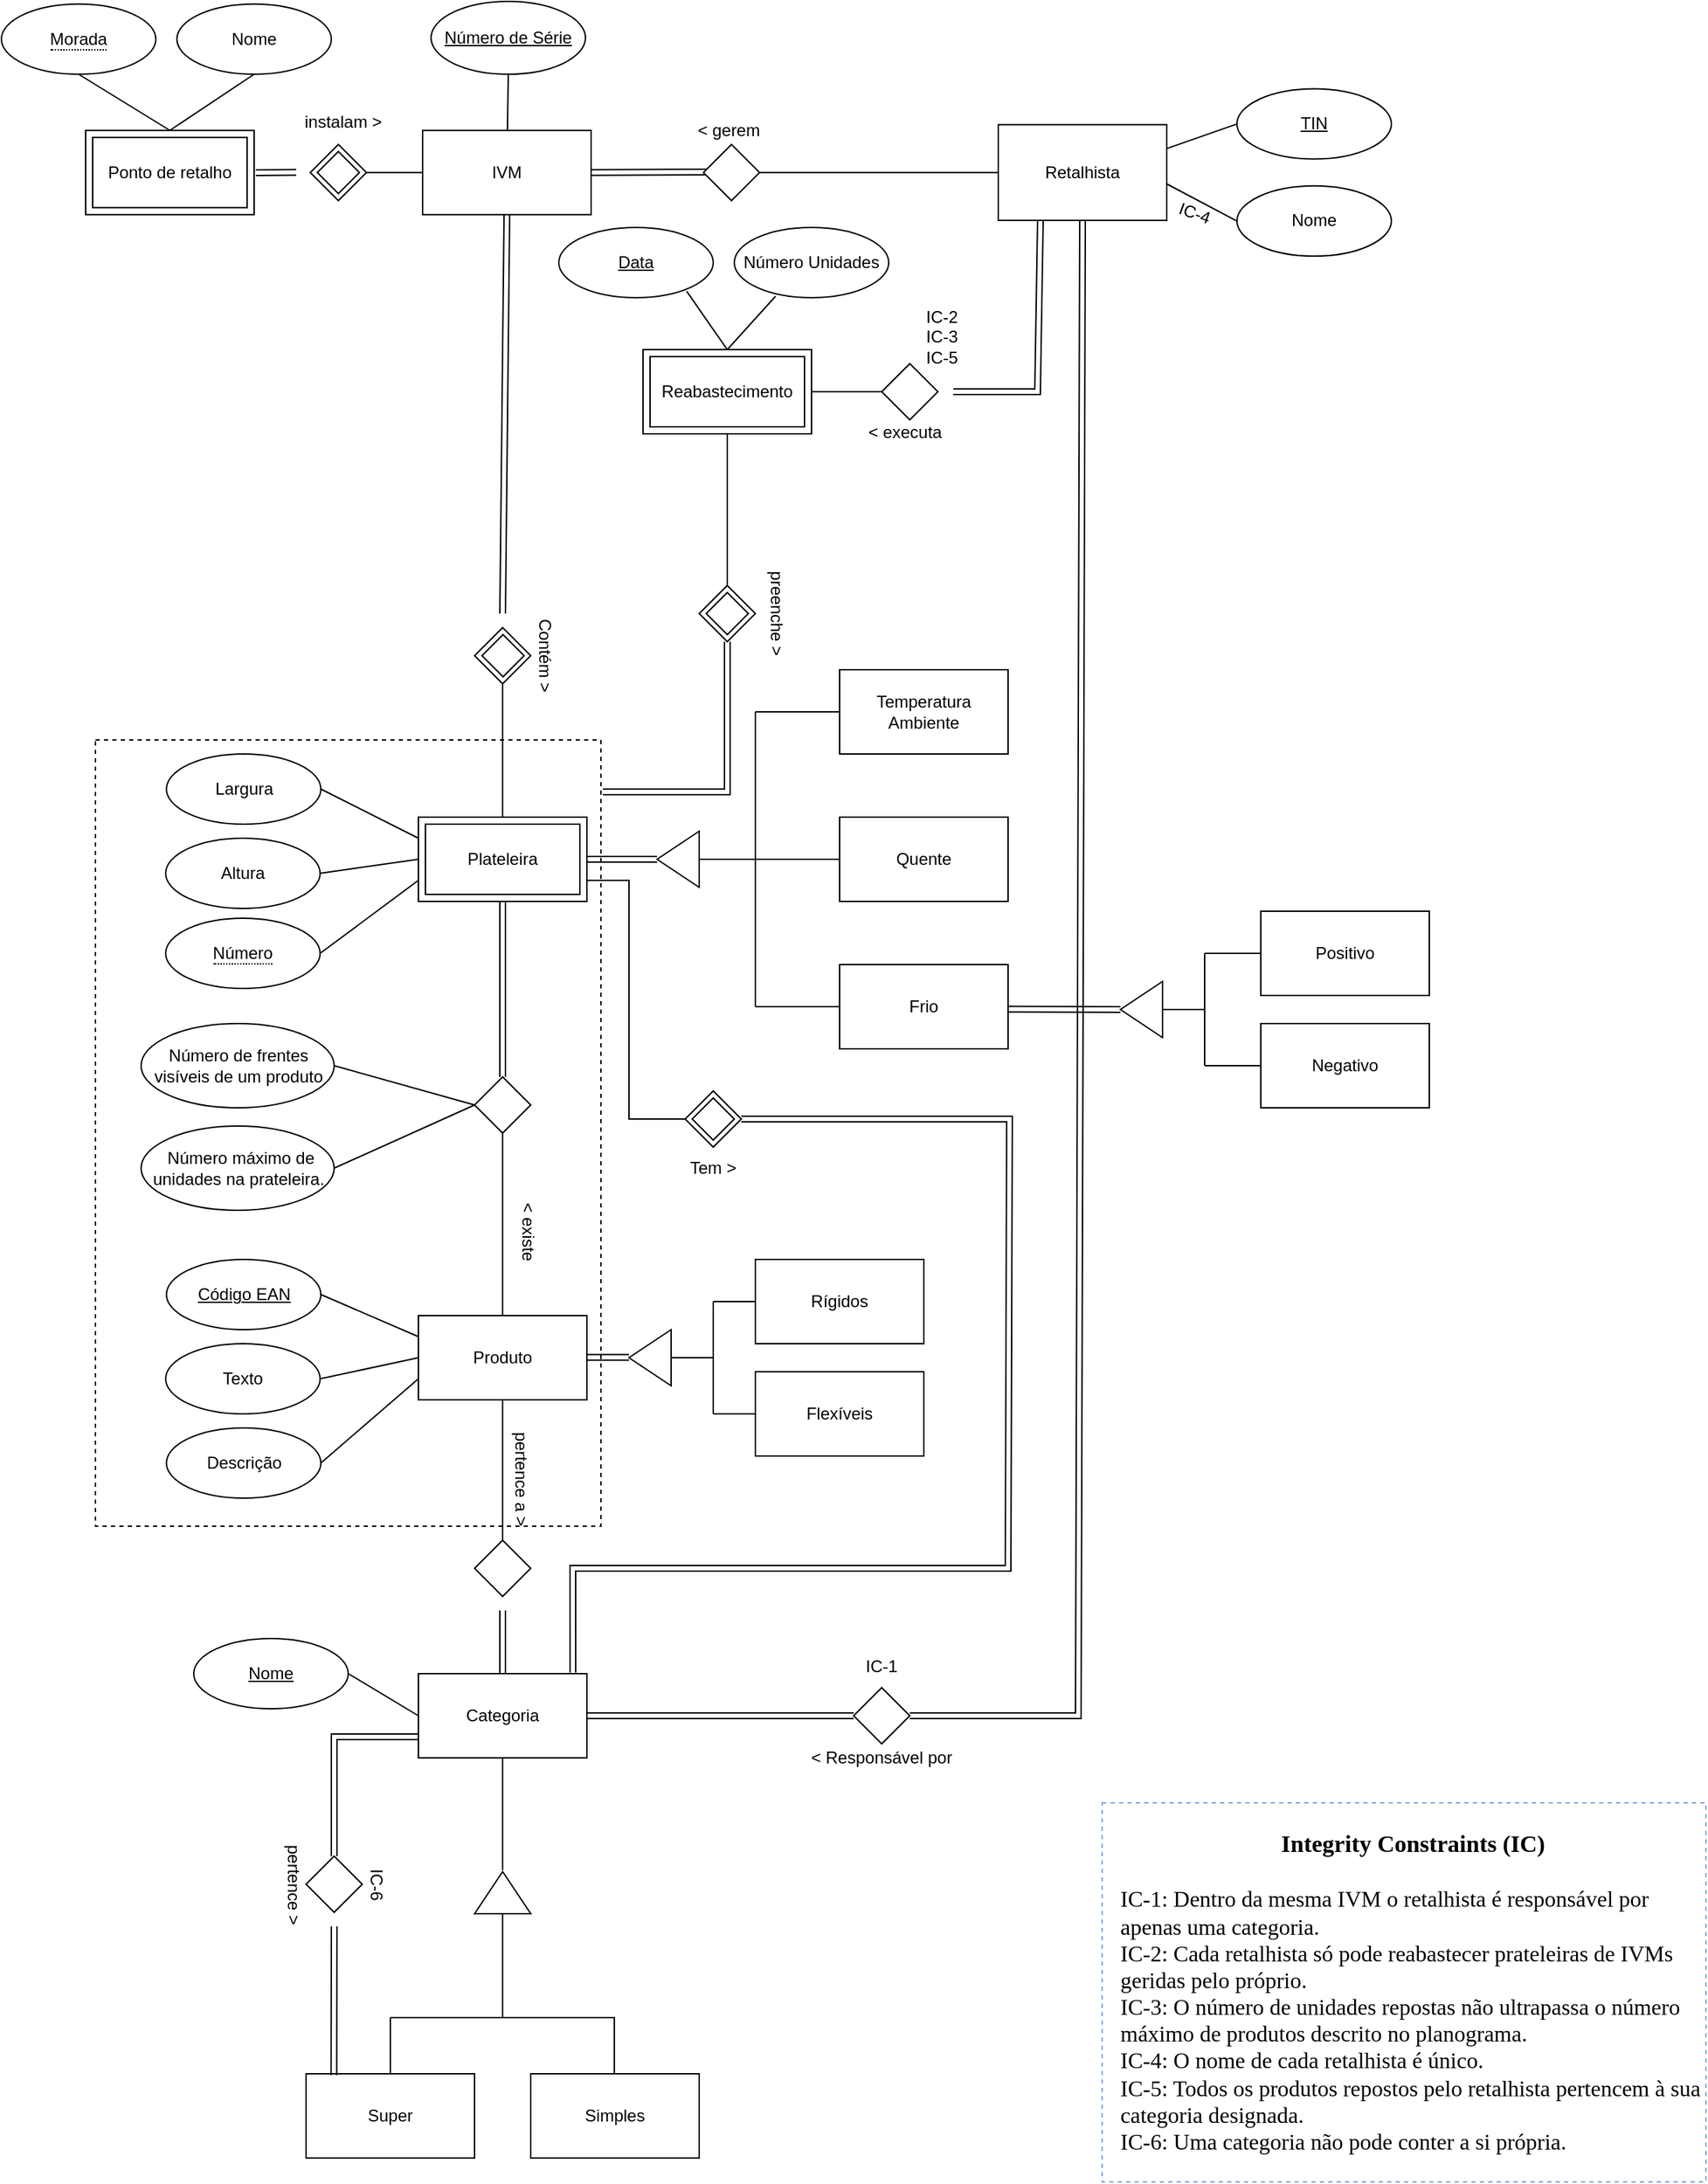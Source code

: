 <mxfile version="18.1.3" type="github">
  <diagram id="fZx0LZgwC3nTlSYl1mW-" name="Page-1">
    <mxGraphModel dx="2520" dy="2116" grid="0" gridSize="10" guides="1" tooltips="1" connect="1" arrows="1" fold="1" page="1" pageScale="1" pageWidth="827" pageHeight="1169" math="0" shadow="0">
      <root>
        <mxCell id="0" />
        <mxCell id="1" parent="0" />
        <mxCell id="965ezOmiRfgiOUJlIT1A-125" value="" style="rounded=0;whiteSpace=wrap;html=1;fillColor=none;border-style: dotted;dashed=1;" parent="1" vertex="1">
          <mxGeometry x="110" y="1530" width="360" height="560" as="geometry" />
        </mxCell>
        <mxCell id="965ezOmiRfgiOUJlIT1A-2" value="IVM" style="rounded=0;whiteSpace=wrap;html=1;" parent="1" vertex="1">
          <mxGeometry x="343" y="1095.87" width="120" height="60" as="geometry" />
        </mxCell>
        <mxCell id="965ezOmiRfgiOUJlIT1A-3" value="Nome" style="ellipse;whiteSpace=wrap;html=1;" parent="1" vertex="1">
          <mxGeometry x="168" y="1005.87" width="110" height="50" as="geometry" />
        </mxCell>
        <mxCell id="965ezOmiRfgiOUJlIT1A-4" value="&lt;div style=&quot;border-bottom: 1px dotted black&quot;&gt;Morada&lt;/div&gt;" style="ellipse;whiteSpace=wrap;html=1;" parent="1" vertex="1">
          <mxGeometry x="43" y="1005.87" width="110" height="50" as="geometry" />
        </mxCell>
        <mxCell id="965ezOmiRfgiOUJlIT1A-5" value="&lt;u&gt;Número de Série&lt;/u&gt;" style="ellipse;whiteSpace=wrap;html=1;" parent="1" vertex="1">
          <mxGeometry x="349" y="1004" width="110" height="51.87" as="geometry" />
        </mxCell>
        <mxCell id="965ezOmiRfgiOUJlIT1A-6" value="Retalhista" style="rounded=0;whiteSpace=wrap;html=1;" parent="1" vertex="1">
          <mxGeometry x="753" y="1091.8" width="120" height="68.13" as="geometry" />
        </mxCell>
        <mxCell id="965ezOmiRfgiOUJlIT1A-7" value="&lt;u&gt;TIN&lt;/u&gt;" style="ellipse;whiteSpace=wrap;html=1;" parent="1" vertex="1">
          <mxGeometry x="923" y="1066.3" width="110" height="50" as="geometry" />
        </mxCell>
        <mxCell id="965ezOmiRfgiOUJlIT1A-8" value="Nome" style="ellipse;whiteSpace=wrap;html=1;" parent="1" vertex="1">
          <mxGeometry x="923" y="1135.43" width="110" height="50" as="geometry" />
        </mxCell>
        <mxCell id="965ezOmiRfgiOUJlIT1A-9" value="Largura" style="ellipse;whiteSpace=wrap;html=1;" parent="1" vertex="1">
          <mxGeometry x="160.55" y="1540" width="110" height="50" as="geometry" />
        </mxCell>
        <mxCell id="965ezOmiRfgiOUJlIT1A-10" value="Altura" style="ellipse;whiteSpace=wrap;html=1;" parent="1" vertex="1">
          <mxGeometry x="160" y="1600" width="110" height="50" as="geometry" />
        </mxCell>
        <mxCell id="965ezOmiRfgiOUJlIT1A-11" value="&lt;div style=&quot;border-bottom: 1px dotted black&quot;&gt;Número&lt;/div&gt;" style="ellipse;whiteSpace=wrap;html=1;" parent="1" vertex="1">
          <mxGeometry x="160" y="1657" width="110" height="50" as="geometry" />
        </mxCell>
        <mxCell id="965ezOmiRfgiOUJlIT1A-12" value="Temperatura Ambiente" style="rounded=0;whiteSpace=wrap;html=1;" parent="1" vertex="1">
          <mxGeometry x="640" y="1480" width="120" height="60" as="geometry" />
        </mxCell>
        <mxCell id="965ezOmiRfgiOUJlIT1A-13" value="Frio" style="rounded=0;whiteSpace=wrap;html=1;" parent="1" vertex="1">
          <mxGeometry x="640" y="1690" width="120" height="60" as="geometry" />
        </mxCell>
        <mxCell id="965ezOmiRfgiOUJlIT1A-14" value="Quente" style="rounded=0;whiteSpace=wrap;html=1;" parent="1" vertex="1">
          <mxGeometry x="640" y="1585" width="120" height="60" as="geometry" />
        </mxCell>
        <mxCell id="965ezOmiRfgiOUJlIT1A-15" value="Positivo" style="rounded=0;whiteSpace=wrap;html=1;" parent="1" vertex="1">
          <mxGeometry x="940" y="1652" width="120" height="60" as="geometry" />
        </mxCell>
        <mxCell id="965ezOmiRfgiOUJlIT1A-16" value="Negativo" style="rounded=0;whiteSpace=wrap;html=1;" parent="1" vertex="1">
          <mxGeometry x="940" y="1732" width="120" height="60" as="geometry" />
        </mxCell>
        <mxCell id="965ezOmiRfgiOUJlIT1A-17" value="Produto" style="rounded=0;whiteSpace=wrap;html=1;" parent="1" vertex="1">
          <mxGeometry x="340" y="1940" width="120" height="60" as="geometry" />
        </mxCell>
        <mxCell id="965ezOmiRfgiOUJlIT1A-18" value="&lt;u&gt;Código EAN&lt;/u&gt;" style="ellipse;whiteSpace=wrap;html=1;" parent="1" vertex="1">
          <mxGeometry x="160.55" y="1900" width="110" height="50" as="geometry" />
        </mxCell>
        <mxCell id="965ezOmiRfgiOUJlIT1A-19" value="Texto" style="ellipse;whiteSpace=wrap;html=1;" parent="1" vertex="1">
          <mxGeometry x="160" y="1960" width="110" height="50" as="geometry" />
        </mxCell>
        <mxCell id="965ezOmiRfgiOUJlIT1A-20" value="Descrição" style="ellipse;whiteSpace=wrap;html=1;" parent="1" vertex="1">
          <mxGeometry x="160.55" y="2020" width="110" height="50" as="geometry" />
        </mxCell>
        <mxCell id="965ezOmiRfgiOUJlIT1A-21" value="Rígidos" style="rounded=0;whiteSpace=wrap;html=1;" parent="1" vertex="1">
          <mxGeometry x="580" y="1900" width="120" height="60" as="geometry" />
        </mxCell>
        <mxCell id="965ezOmiRfgiOUJlIT1A-22" value="Flexíveis" style="rounded=0;whiteSpace=wrap;html=1;" parent="1" vertex="1">
          <mxGeometry x="580" y="1980" width="120" height="60" as="geometry" />
        </mxCell>
        <mxCell id="965ezOmiRfgiOUJlIT1A-23" value="Categoria" style="rounded=0;whiteSpace=wrap;html=1;" parent="1" vertex="1">
          <mxGeometry x="340" y="2195" width="120" height="60" as="geometry" />
        </mxCell>
        <mxCell id="965ezOmiRfgiOUJlIT1A-24" value="&lt;u&gt;Nome&lt;/u&gt;" style="ellipse;whiteSpace=wrap;html=1;" parent="1" vertex="1">
          <mxGeometry x="180" y="2170" width="110" height="50" as="geometry" />
        </mxCell>
        <mxCell id="965ezOmiRfgiOUJlIT1A-25" value="Super" style="rounded=0;whiteSpace=wrap;html=1;" parent="1" vertex="1">
          <mxGeometry x="260" y="2480" width="120" height="60" as="geometry" />
        </mxCell>
        <mxCell id="965ezOmiRfgiOUJlIT1A-26" value="Simples" style="rounded=0;whiteSpace=wrap;html=1;" parent="1" vertex="1">
          <mxGeometry x="420" y="2480" width="120" height="60" as="geometry" />
        </mxCell>
        <mxCell id="965ezOmiRfgiOUJlIT1A-28" value="&lt;u&gt;Data&lt;/u&gt;" style="ellipse;whiteSpace=wrap;html=1;" parent="1" vertex="1">
          <mxGeometry x="440" y="1165" width="110" height="50" as="geometry" />
        </mxCell>
        <mxCell id="965ezOmiRfgiOUJlIT1A-29" value="Número Unidades" style="ellipse;whiteSpace=wrap;html=1;" parent="1" vertex="1">
          <mxGeometry x="565" y="1165" width="110" height="50" as="geometry" />
        </mxCell>
        <mxCell id="965ezOmiRfgiOUJlIT1A-30" value="" style="endArrow=none;html=1;rounded=0;entryX=0.5;entryY=1;entryDx=0;entryDy=0;" parent="1" source="965ezOmiRfgiOUJlIT1A-2" target="965ezOmiRfgiOUJlIT1A-5" edge="1">
          <mxGeometry width="50" height="50" relative="1" as="geometry">
            <mxPoint x="573" y="1185.87" as="sourcePoint" />
            <mxPoint x="623" y="1135.87" as="targetPoint" />
          </mxGeometry>
        </mxCell>
        <mxCell id="965ezOmiRfgiOUJlIT1A-31" value="" style="endArrow=none;html=1;rounded=0;entryX=0.5;entryY=1;entryDx=0;entryDy=0;exitX=0.5;exitY=0;exitDx=0;exitDy=0;" parent="1" target="965ezOmiRfgiOUJlIT1A-4" edge="1">
          <mxGeometry width="50" height="50" relative="1" as="geometry">
            <mxPoint x="163" y="1095.87" as="sourcePoint" />
            <mxPoint x="583" y="1145.87" as="targetPoint" />
          </mxGeometry>
        </mxCell>
        <mxCell id="965ezOmiRfgiOUJlIT1A-32" value="" style="endArrow=none;html=1;rounded=0;entryX=0.5;entryY=1;entryDx=0;entryDy=0;exitX=0.5;exitY=0;exitDx=0;exitDy=0;" parent="1" target="965ezOmiRfgiOUJlIT1A-3" edge="1">
          <mxGeometry width="50" height="50" relative="1" as="geometry">
            <mxPoint x="163" y="1095.87" as="sourcePoint" />
            <mxPoint x="313" y="1065.87" as="targetPoint" />
          </mxGeometry>
        </mxCell>
        <mxCell id="965ezOmiRfgiOUJlIT1A-33" value="" style="endArrow=none;html=1;rounded=0;entryX=0;entryY=0.5;entryDx=0;entryDy=0;exitX=1;exitY=0.25;exitDx=0;exitDy=0;" parent="1" source="965ezOmiRfgiOUJlIT1A-6" target="965ezOmiRfgiOUJlIT1A-7" edge="1">
          <mxGeometry width="50" height="50" relative="1" as="geometry">
            <mxPoint x="873" y="1104" as="sourcePoint" />
            <mxPoint x="593" y="1145.87" as="targetPoint" />
          </mxGeometry>
        </mxCell>
        <mxCell id="965ezOmiRfgiOUJlIT1A-34" value="" style="endArrow=none;html=1;rounded=0;exitX=0;exitY=0.5;exitDx=0;exitDy=0;" parent="1" source="965ezOmiRfgiOUJlIT1A-8" edge="1">
          <mxGeometry width="50" height="50" relative="1" as="geometry">
            <mxPoint x="543" y="1195.87" as="sourcePoint" />
            <mxPoint x="873" y="1134" as="targetPoint" />
          </mxGeometry>
        </mxCell>
        <mxCell id="965ezOmiRfgiOUJlIT1A-35" value="" style="endArrow=none;html=1;rounded=0;entryX=1;entryY=0.5;entryDx=0;entryDy=0;exitX=0;exitY=0.25;exitDx=0;exitDy=0;" parent="1" target="965ezOmiRfgiOUJlIT1A-9" edge="1">
          <mxGeometry width="50" height="50" relative="1" as="geometry">
            <mxPoint x="340.0" y="1600" as="sourcePoint" />
            <mxPoint x="390" y="1550" as="targetPoint" />
          </mxGeometry>
        </mxCell>
        <mxCell id="965ezOmiRfgiOUJlIT1A-36" value="" style="endArrow=none;html=1;rounded=0;entryX=1;entryY=0.5;entryDx=0;entryDy=0;exitX=0;exitY=0.5;exitDx=0;exitDy=0;" parent="1" target="965ezOmiRfgiOUJlIT1A-10" edge="1">
          <mxGeometry width="50" height="50" relative="1" as="geometry">
            <mxPoint x="340.0" y="1615" as="sourcePoint" />
            <mxPoint x="400" y="1650" as="targetPoint" />
          </mxGeometry>
        </mxCell>
        <mxCell id="965ezOmiRfgiOUJlIT1A-37" value="" style="endArrow=none;html=1;rounded=0;entryX=0;entryY=0.75;entryDx=0;entryDy=0;exitX=1;exitY=0.5;exitDx=0;exitDy=0;" parent="1" source="965ezOmiRfgiOUJlIT1A-11" edge="1">
          <mxGeometry width="50" height="50" relative="1" as="geometry">
            <mxPoint x="380" y="1760" as="sourcePoint" />
            <mxPoint x="340.0" y="1630" as="targetPoint" />
          </mxGeometry>
        </mxCell>
        <mxCell id="965ezOmiRfgiOUJlIT1A-38" value="" style="endArrow=none;html=1;rounded=0;entryX=1;entryY=0.5;entryDx=0;entryDy=0;exitX=0;exitY=0.25;exitDx=0;exitDy=0;" parent="1" source="965ezOmiRfgiOUJlIT1A-17" target="965ezOmiRfgiOUJlIT1A-18" edge="1">
          <mxGeometry width="50" height="50" relative="1" as="geometry">
            <mxPoint x="370" y="2110" as="sourcePoint" />
            <mxPoint x="420" y="2060" as="targetPoint" />
          </mxGeometry>
        </mxCell>
        <mxCell id="965ezOmiRfgiOUJlIT1A-39" value="" style="endArrow=none;html=1;rounded=0;entryX=1;entryY=0.5;entryDx=0;entryDy=0;exitX=0;exitY=0.5;exitDx=0;exitDy=0;" parent="1" source="965ezOmiRfgiOUJlIT1A-17" target="965ezOmiRfgiOUJlIT1A-19" edge="1">
          <mxGeometry width="50" height="50" relative="1" as="geometry">
            <mxPoint x="380" y="2130" as="sourcePoint" />
            <mxPoint x="430" y="2080" as="targetPoint" />
            <Array as="points" />
          </mxGeometry>
        </mxCell>
        <mxCell id="965ezOmiRfgiOUJlIT1A-40" value="" style="endArrow=none;html=1;rounded=0;entryX=1;entryY=0.5;entryDx=0;entryDy=0;exitX=0;exitY=0.75;exitDx=0;exitDy=0;" parent="1" source="965ezOmiRfgiOUJlIT1A-17" target="965ezOmiRfgiOUJlIT1A-20" edge="1">
          <mxGeometry width="50" height="50" relative="1" as="geometry">
            <mxPoint x="380" y="2100" as="sourcePoint" />
            <mxPoint x="430" y="2050" as="targetPoint" />
          </mxGeometry>
        </mxCell>
        <mxCell id="965ezOmiRfgiOUJlIT1A-42" value="" style="endArrow=none;html=1;rounded=0;entryX=0.267;entryY=0.98;entryDx=0;entryDy=0;exitX=0.5;exitY=0;exitDx=0;exitDy=0;entryPerimeter=0;" parent="1" source="h8tTKPxDAGTusPctmPEn-5" target="965ezOmiRfgiOUJlIT1A-29" edge="1">
          <mxGeometry width="50" height="50" relative="1" as="geometry">
            <mxPoint x="470.01" y="1404.13" as="sourcePoint" />
            <mxPoint x="590.01" y="1284.13" as="targetPoint" />
          </mxGeometry>
        </mxCell>
        <mxCell id="965ezOmiRfgiOUJlIT1A-43" value="" style="endArrow=none;html=1;rounded=0;exitX=1;exitY=0.5;exitDx=0;exitDy=0;entryX=0;entryY=0.5;entryDx=0;entryDy=0;" parent="1" source="965ezOmiRfgiOUJlIT1A-24" target="965ezOmiRfgiOUJlIT1A-23" edge="1">
          <mxGeometry width="50" height="50" relative="1" as="geometry">
            <mxPoint x="270" y="2330" as="sourcePoint" />
            <mxPoint x="320" y="2280" as="targetPoint" />
          </mxGeometry>
        </mxCell>
        <mxCell id="965ezOmiRfgiOUJlIT1A-44" value="" style="triangle;whiteSpace=wrap;html=1;rotation=-180;" parent="1" vertex="1">
          <mxGeometry x="510" y="1595" width="30" height="40" as="geometry" />
        </mxCell>
        <mxCell id="965ezOmiRfgiOUJlIT1A-45" value="" style="endArrow=none;html=1;rounded=0;exitX=0;exitY=0.5;exitDx=0;exitDy=0;" parent="1" source="965ezOmiRfgiOUJlIT1A-44" edge="1">
          <mxGeometry width="50" height="50" relative="1" as="geometry">
            <mxPoint x="570" y="1560" as="sourcePoint" />
            <mxPoint x="580" y="1615" as="targetPoint" />
          </mxGeometry>
        </mxCell>
        <mxCell id="965ezOmiRfgiOUJlIT1A-46" value="" style="endArrow=none;html=1;rounded=0;" parent="1" edge="1">
          <mxGeometry width="50" height="50" relative="1" as="geometry">
            <mxPoint x="580" y="1720" as="sourcePoint" />
            <mxPoint x="580" y="1510" as="targetPoint" />
          </mxGeometry>
        </mxCell>
        <mxCell id="965ezOmiRfgiOUJlIT1A-47" value="" style="endArrow=none;html=1;rounded=0;entryX=0;entryY=0.5;entryDx=0;entryDy=0;" parent="1" target="965ezOmiRfgiOUJlIT1A-13" edge="1">
          <mxGeometry width="50" height="50" relative="1" as="geometry">
            <mxPoint x="580" y="1720" as="sourcePoint" />
            <mxPoint x="620" y="1710" as="targetPoint" />
          </mxGeometry>
        </mxCell>
        <mxCell id="965ezOmiRfgiOUJlIT1A-48" value="" style="endArrow=none;html=1;rounded=0;entryX=0;entryY=0.5;entryDx=0;entryDy=0;" parent="1" target="965ezOmiRfgiOUJlIT1A-14" edge="1">
          <mxGeometry width="50" height="50" relative="1" as="geometry">
            <mxPoint x="580" y="1615" as="sourcePoint" />
            <mxPoint x="620" y="1710" as="targetPoint" />
          </mxGeometry>
        </mxCell>
        <mxCell id="965ezOmiRfgiOUJlIT1A-49" value="" style="endArrow=none;html=1;rounded=0;entryX=0;entryY=0.5;entryDx=0;entryDy=0;" parent="1" target="965ezOmiRfgiOUJlIT1A-12" edge="1">
          <mxGeometry width="50" height="50" relative="1" as="geometry">
            <mxPoint x="580" y="1510" as="sourcePoint" />
            <mxPoint x="620" y="1610" as="targetPoint" />
          </mxGeometry>
        </mxCell>
        <mxCell id="965ezOmiRfgiOUJlIT1A-50" value="" style="triangle;whiteSpace=wrap;html=1;rotation=-180;" parent="1" vertex="1">
          <mxGeometry x="840" y="1702" width="30" height="40" as="geometry" />
        </mxCell>
        <mxCell id="965ezOmiRfgiOUJlIT1A-51" value="" style="endArrow=none;html=1;rounded=0;exitX=0;exitY=0.5;exitDx=0;exitDy=0;" parent="1" source="965ezOmiRfgiOUJlIT1A-15" edge="1">
          <mxGeometry width="50" height="50" relative="1" as="geometry">
            <mxPoint x="570" y="1652" as="sourcePoint" />
            <mxPoint x="900" y="1682" as="targetPoint" />
          </mxGeometry>
        </mxCell>
        <mxCell id="965ezOmiRfgiOUJlIT1A-52" value="" style="endArrow=none;html=1;rounded=0;entryX=0;entryY=0.5;entryDx=0;entryDy=0;" parent="1" target="965ezOmiRfgiOUJlIT1A-50" edge="1">
          <mxGeometry width="50" height="50" relative="1" as="geometry">
            <mxPoint x="900" y="1722" as="sourcePoint" />
            <mxPoint x="840" y="1602" as="targetPoint" />
          </mxGeometry>
        </mxCell>
        <mxCell id="965ezOmiRfgiOUJlIT1A-53" value="" style="endArrow=none;html=1;rounded=0;" parent="1" edge="1">
          <mxGeometry width="50" height="50" relative="1" as="geometry">
            <mxPoint x="900" y="1762" as="sourcePoint" />
            <mxPoint x="900" y="1682" as="targetPoint" />
          </mxGeometry>
        </mxCell>
        <mxCell id="965ezOmiRfgiOUJlIT1A-54" value="" style="endArrow=none;html=1;rounded=0;entryX=0;entryY=0.5;entryDx=0;entryDy=0;" parent="1" target="965ezOmiRfgiOUJlIT1A-16" edge="1">
          <mxGeometry width="50" height="50" relative="1" as="geometry">
            <mxPoint x="900" y="1762" as="sourcePoint" />
            <mxPoint x="840" y="1602" as="targetPoint" />
          </mxGeometry>
        </mxCell>
        <mxCell id="965ezOmiRfgiOUJlIT1A-55" value="" style="triangle;whiteSpace=wrap;html=1;rotation=-180;" parent="1" vertex="1">
          <mxGeometry x="490" y="1950" width="30" height="40" as="geometry" />
        </mxCell>
        <mxCell id="965ezOmiRfgiOUJlIT1A-56" value="" style="endArrow=none;html=1;rounded=0;exitX=0;exitY=0.5;exitDx=0;exitDy=0;" parent="1" source="965ezOmiRfgiOUJlIT1A-55" edge="1">
          <mxGeometry width="50" height="50" relative="1" as="geometry">
            <mxPoint x="580" y="1960" as="sourcePoint" />
            <mxPoint x="550" y="1970" as="targetPoint" />
          </mxGeometry>
        </mxCell>
        <mxCell id="965ezOmiRfgiOUJlIT1A-57" value="" style="endArrow=none;html=1;rounded=0;" parent="1" edge="1">
          <mxGeometry width="50" height="50" relative="1" as="geometry">
            <mxPoint x="550" y="2010" as="sourcePoint" />
            <mxPoint x="550" y="1930" as="targetPoint" />
          </mxGeometry>
        </mxCell>
        <mxCell id="965ezOmiRfgiOUJlIT1A-58" value="" style="endArrow=none;html=1;rounded=0;entryX=0;entryY=0.5;entryDx=0;entryDy=0;" parent="1" target="965ezOmiRfgiOUJlIT1A-21" edge="1">
          <mxGeometry width="50" height="50" relative="1" as="geometry">
            <mxPoint x="550" y="1930" as="sourcePoint" />
            <mxPoint x="630" y="1910" as="targetPoint" />
          </mxGeometry>
        </mxCell>
        <mxCell id="965ezOmiRfgiOUJlIT1A-59" value="" style="endArrow=none;html=1;rounded=0;entryX=0;entryY=0.5;entryDx=0;entryDy=0;" parent="1" target="965ezOmiRfgiOUJlIT1A-22" edge="1">
          <mxGeometry width="50" height="50" relative="1" as="geometry">
            <mxPoint x="550" y="2010" as="sourcePoint" />
            <mxPoint x="630" y="1910" as="targetPoint" />
          </mxGeometry>
        </mxCell>
        <mxCell id="965ezOmiRfgiOUJlIT1A-60" value="" style="triangle;whiteSpace=wrap;html=1;rotation=-90;" parent="1" vertex="1">
          <mxGeometry x="385.01" y="2331" width="30" height="40" as="geometry" />
        </mxCell>
        <mxCell id="965ezOmiRfgiOUJlIT1A-61" value="" style="endArrow=none;html=1;rounded=0;exitX=0.5;exitY=1;exitDx=0;exitDy=0;" parent="1" source="965ezOmiRfgiOUJlIT1A-23" edge="1">
          <mxGeometry width="50" height="50" relative="1" as="geometry">
            <mxPoint x="400" y="2259" as="sourcePoint" />
            <mxPoint x="400" y="2335" as="targetPoint" />
          </mxGeometry>
        </mxCell>
        <mxCell id="965ezOmiRfgiOUJlIT1A-62" value="" style="endArrow=none;html=1;rounded=0;exitX=0;exitY=0.5;exitDx=0;exitDy=0;startArrow=none;" parent="1" source="965ezOmiRfgiOUJlIT1A-60" edge="1">
          <mxGeometry width="50" height="50" relative="1" as="geometry">
            <mxPoint x="580" y="2214.5" as="sourcePoint" />
            <mxPoint x="400" y="2440" as="targetPoint" />
          </mxGeometry>
        </mxCell>
        <mxCell id="965ezOmiRfgiOUJlIT1A-63" value="" style="endArrow=none;html=1;rounded=0;" parent="1" edge="1">
          <mxGeometry width="50" height="50" relative="1" as="geometry">
            <mxPoint x="320" y="2440" as="sourcePoint" />
            <mxPoint x="480" y="2440" as="targetPoint" />
          </mxGeometry>
        </mxCell>
        <mxCell id="965ezOmiRfgiOUJlIT1A-66" value="" style="endArrow=none;html=1;rounded=0;entryX=1;entryY=0.5;entryDx=0;entryDy=0;exitX=0;exitY=0.5;exitDx=0;exitDy=0;" parent="1" source="965ezOmiRfgiOUJlIT1A-6" target="965ezOmiRfgiOUJlIT1A-68" edge="1">
          <mxGeometry width="50" height="50" relative="1" as="geometry">
            <mxPoint x="633" y="1125.87" as="sourcePoint" />
            <mxPoint x="773" y="1085.87" as="targetPoint" />
          </mxGeometry>
        </mxCell>
        <mxCell id="965ezOmiRfgiOUJlIT1A-67" value="" style="shape=link;html=1;rounded=0;exitX=1;exitY=0.5;exitDx=0;exitDy=0;entryX=0.067;entryY=0.491;entryDx=0;entryDy=0;entryPerimeter=0;" parent="1" source="965ezOmiRfgiOUJlIT1A-2" target="965ezOmiRfgiOUJlIT1A-68" edge="1">
          <mxGeometry relative="1" as="geometry">
            <mxPoint x="473" y="1125.87" as="sourcePoint" />
            <mxPoint x="543" y="1125.87" as="targetPoint" />
          </mxGeometry>
        </mxCell>
        <mxCell id="965ezOmiRfgiOUJlIT1A-68" value="" style="rhombus;whiteSpace=wrap;html=1;" parent="1" vertex="1">
          <mxGeometry x="543" y="1105.87" width="40" height="40" as="geometry" />
        </mxCell>
        <mxCell id="965ezOmiRfgiOUJlIT1A-69" value="" style="rhombus;whiteSpace=wrap;html=1;" parent="1" vertex="1">
          <mxGeometry x="380" y="1450" width="40" height="40" as="geometry" />
        </mxCell>
        <mxCell id="965ezOmiRfgiOUJlIT1A-71" value="" style="shape=link;html=1;rounded=0;exitX=0.5;exitY=1;exitDx=0;exitDy=0;" parent="1" source="965ezOmiRfgiOUJlIT1A-2" edge="1">
          <mxGeometry relative="1" as="geometry">
            <mxPoint x="400" y="1390.87" as="sourcePoint" />
            <mxPoint x="400.004" y="1440" as="targetPoint" />
          </mxGeometry>
        </mxCell>
        <mxCell id="965ezOmiRfgiOUJlIT1A-72" value="" style="shape=image;html=1;verticalAlign=top;verticalLabelPosition=bottom;labelBackgroundColor=#ffffff;imageAspect=0;aspect=fixed;image=https://cdn4.iconfinder.com/data/icons/ionicons/512/icon-arrow-down-b-128.png;rotation=0;" parent="1" vertex="1">
          <mxGeometry x="384.23" y="1431" width="31.55" height="28" as="geometry" />
        </mxCell>
        <mxCell id="965ezOmiRfgiOUJlIT1A-73" value="" style="shape=image;html=1;verticalAlign=top;verticalLabelPosition=bottom;labelBackgroundColor=#ffffff;imageAspect=0;aspect=fixed;image=https://cdn4.iconfinder.com/data/icons/basic-user-interface-2/512/User_Interface-02-128.png" parent="1" vertex="1">
          <mxGeometry x="510" y="1595" width="40" height="40" as="geometry" />
        </mxCell>
        <mxCell id="965ezOmiRfgiOUJlIT1A-74" value="" style="shape=image;html=1;verticalAlign=top;verticalLabelPosition=bottom;labelBackgroundColor=#ffffff;imageAspect=0;aspect=fixed;image=https://cdn4.iconfinder.com/data/icons/basic-user-interface-2/512/User_Interface-02-128.png" parent="1" vertex="1">
          <mxGeometry x="840" y="1702" width="40" height="40" as="geometry" />
        </mxCell>
        <mxCell id="965ezOmiRfgiOUJlIT1A-75" value="" style="shape=link;html=1;rounded=0;entryX=0;entryY=0.5;entryDx=0;entryDy=0;exitX=1;exitY=0.5;exitDx=0;exitDy=0;" parent="1" target="965ezOmiRfgiOUJlIT1A-73" edge="1">
          <mxGeometry relative="1" as="geometry">
            <mxPoint x="460" y="1615" as="sourcePoint" />
            <mxPoint x="490" y="1650" as="targetPoint" />
          </mxGeometry>
        </mxCell>
        <mxCell id="965ezOmiRfgiOUJlIT1A-76" value="" style="shape=image;html=1;verticalAlign=top;verticalLabelPosition=bottom;labelBackgroundColor=#ffffff;imageAspect=0;aspect=fixed;image=https://cdn4.iconfinder.com/data/icons/basic-user-interface-2/512/User_Interface-02-128.png" parent="1" vertex="1">
          <mxGeometry x="490" y="1950" width="40" height="40" as="geometry" />
        </mxCell>
        <mxCell id="965ezOmiRfgiOUJlIT1A-77" value="" style="shape=link;html=1;rounded=0;exitX=1;exitY=0.5;exitDx=0;exitDy=0;" parent="1" edge="1">
          <mxGeometry relative="1" as="geometry">
            <mxPoint x="460" y="1969.7" as="sourcePoint" />
            <mxPoint x="490" y="1969.7" as="targetPoint" />
            <Array as="points">
              <mxPoint x="480" y="1969.7" />
            </Array>
          </mxGeometry>
        </mxCell>
        <mxCell id="965ezOmiRfgiOUJlIT1A-78" value="" style="rhombus;whiteSpace=wrap;html=1;" parent="1" vertex="1">
          <mxGeometry x="263" y="1105.87" width="40" height="40" as="geometry" />
        </mxCell>
        <mxCell id="965ezOmiRfgiOUJlIT1A-79" value="Ponto de retalho" style="shape=ext;margin=3;double=1;whiteSpace=wrap;html=1;align=center;" parent="1" vertex="1">
          <mxGeometry x="103" y="1095.87" width="120" height="60" as="geometry" />
        </mxCell>
        <mxCell id="965ezOmiRfgiOUJlIT1A-80" value="" style="rhombus;whiteSpace=wrap;html=1;" parent="1" vertex="1">
          <mxGeometry x="268" y="1110.87" width="30" height="30" as="geometry" />
        </mxCell>
        <mxCell id="965ezOmiRfgiOUJlIT1A-81" value="" style="shape=link;html=1;rounded=0;entryX=1.01;entryY=0.603;entryDx=0;entryDy=0;entryPerimeter=0;" parent="1" edge="1">
          <mxGeometry relative="1" as="geometry">
            <mxPoint x="253" y="1125.78" as="sourcePoint" />
            <mxPoint x="224.2" y="1125.96" as="targetPoint" />
          </mxGeometry>
        </mxCell>
        <mxCell id="965ezOmiRfgiOUJlIT1A-82" value="" style="shape=image;html=1;verticalAlign=top;verticalLabelPosition=bottom;labelBackgroundColor=#ffffff;imageAspect=0;aspect=fixed;image=https://cdn4.iconfinder.com/data/icons/ionicons/512/icon-arrow-down-b-128.png;rotation=-90;" parent="1" vertex="1">
          <mxGeometry x="243" y="1111.87" width="30.55" height="28" as="geometry" />
        </mxCell>
        <mxCell id="965ezOmiRfgiOUJlIT1A-83" value="" style="endArrow=none;html=1;rounded=0;entryX=0;entryY=0.5;entryDx=0;entryDy=0;" parent="1" target="965ezOmiRfgiOUJlIT1A-2" edge="1">
          <mxGeometry relative="1" as="geometry">
            <mxPoint x="303" y="1125.87" as="sourcePoint" />
            <mxPoint x="323" y="1115.87" as="targetPoint" />
          </mxGeometry>
        </mxCell>
        <mxCell id="965ezOmiRfgiOUJlIT1A-84" value="&lt; gerem" style="text;strokeColor=none;fillColor=none;spacingLeft=4;spacingRight=4;overflow=hidden;rotatable=0;points=[[0,0.5],[1,0.5]];portConstraint=eastwest;fontSize=12;" parent="1" vertex="1">
          <mxGeometry x="533" y="1081.87" width="60" height="30" as="geometry" />
        </mxCell>
        <mxCell id="965ezOmiRfgiOUJlIT1A-85" value="instalam &gt;" style="text;strokeColor=none;fillColor=none;spacingLeft=4;spacingRight=4;overflow=hidden;rotatable=0;points=[[0,0.5],[1,0.5]];portConstraint=eastwest;fontSize=12;" parent="1" vertex="1">
          <mxGeometry x="253" y="1075.87" width="70" height="30" as="geometry" />
        </mxCell>
        <mxCell id="965ezOmiRfgiOUJlIT1A-86" value="Contém &amp;gt;" style="text;html=1;strokeColor=none;fillColor=none;align=center;verticalAlign=middle;whiteSpace=wrap;rounded=0;rotation=90;" parent="1" vertex="1">
          <mxGeometry x="400" y="1455" width="60" height="30" as="geometry" />
        </mxCell>
        <mxCell id="965ezOmiRfgiOUJlIT1A-87" value="" style="shape=link;html=1;rounded=0;entryX=0;entryY=0.5;entryDx=0;entryDy=0;exitX=1;exitY=0.5;exitDx=0;exitDy=0;" parent="1" target="965ezOmiRfgiOUJlIT1A-74" edge="1">
          <mxGeometry relative="1" as="geometry">
            <mxPoint x="760" y="1721.77" as="sourcePoint" />
            <mxPoint x="810" y="1721.77" as="targetPoint" />
          </mxGeometry>
        </mxCell>
        <mxCell id="965ezOmiRfgiOUJlIT1A-88" value="" style="rhombus;whiteSpace=wrap;html=1;" parent="1" vertex="1">
          <mxGeometry x="260" y="2325" width="40" height="40" as="geometry" />
        </mxCell>
        <mxCell id="965ezOmiRfgiOUJlIT1A-92" value="" style="endArrow=none;html=1;rounded=0;" parent="1" edge="1">
          <mxGeometry width="50" height="50" relative="1" as="geometry">
            <mxPoint x="400" y="1810" as="sourcePoint" />
            <mxPoint x="400" y="1940" as="targetPoint" />
          </mxGeometry>
        </mxCell>
        <mxCell id="965ezOmiRfgiOUJlIT1A-93" value="" style="endArrow=none;html=1;rounded=0;entryX=0;entryY=0.5;entryDx=0;entryDy=0;exitX=1;exitY=0.5;exitDx=0;exitDy=0;" parent="1" source="965ezOmiRfgiOUJlIT1A-94" target="wEU2TF__uhwk8uHvpseI-27" edge="1">
          <mxGeometry width="50" height="50" relative="1" as="geometry">
            <mxPoint x="310" y="1790" as="sourcePoint" />
            <mxPoint x="345" y="1780" as="targetPoint" />
          </mxGeometry>
        </mxCell>
        <mxCell id="965ezOmiRfgiOUJlIT1A-94" value="Número de frentes visíveis de um produto" style="ellipse;whiteSpace=wrap;html=1;" parent="1" vertex="1">
          <mxGeometry x="142.5" y="1732" width="137.5" height="60" as="geometry" />
        </mxCell>
        <mxCell id="965ezOmiRfgiOUJlIT1A-95" value="" style="rhombus;whiteSpace=wrap;html=1;" parent="1" vertex="1">
          <mxGeometry x="385.28" y="1455" width="30" height="30" as="geometry" />
        </mxCell>
        <mxCell id="965ezOmiRfgiOUJlIT1A-96" value="Plateleira" style="shape=ext;margin=3;double=1;whiteSpace=wrap;html=1;align=center;" parent="1" vertex="1">
          <mxGeometry x="340" y="1585" width="120" height="60" as="geometry" />
        </mxCell>
        <mxCell id="965ezOmiRfgiOUJlIT1A-97" value="" style="endArrow=none;html=1;rounded=0;entryX=0;entryY=0.5;entryDx=0;entryDy=0;exitX=1;exitY=0.5;exitDx=0;exitDy=0;" parent="1" source="wEU2TF__uhwk8uHvpseI-17" target="wEU2TF__uhwk8uHvpseI-27" edge="1">
          <mxGeometry width="50" height="50" relative="1" as="geometry">
            <mxPoint x="272.595" y="1799.816" as="sourcePoint" />
            <mxPoint x="345" y="1780" as="targetPoint" />
          </mxGeometry>
        </mxCell>
        <mxCell id="965ezOmiRfgiOUJlIT1A-99" value="" style="rhombus;whiteSpace=wrap;html=1;" parent="1" vertex="1">
          <mxGeometry x="380" y="2100" width="40" height="40" as="geometry" />
        </mxCell>
        <mxCell id="965ezOmiRfgiOUJlIT1A-100" value="" style="shape=link;html=1;rounded=0;entryX=0.5;entryY=0;entryDx=0;entryDy=0;" parent="1" edge="1">
          <mxGeometry relative="1" as="geometry">
            <mxPoint x="400" y="2150" as="sourcePoint" />
            <mxPoint x="400" y="2195" as="targetPoint" />
          </mxGeometry>
        </mxCell>
        <mxCell id="965ezOmiRfgiOUJlIT1A-101" value="" style="shape=image;html=1;verticalAlign=top;verticalLabelPosition=bottom;labelBackgroundColor=#ffffff;imageAspect=0;aspect=fixed;image=https://cdn4.iconfinder.com/data/icons/ionicons/512/icon-arrow-down-b-128.png;rotation=-180;" parent="1" vertex="1">
          <mxGeometry x="384.73" y="2131" width="30.55" height="28" as="geometry" />
        </mxCell>
        <mxCell id="965ezOmiRfgiOUJlIT1A-102" value="" style="endArrow=none;html=1;rounded=0;entryX=0.5;entryY=1;entryDx=0;entryDy=0;exitX=0.5;exitY=0;exitDx=0;exitDy=0;" parent="1" source="965ezOmiRfgiOUJlIT1A-99" target="965ezOmiRfgiOUJlIT1A-17" edge="1">
          <mxGeometry relative="1" as="geometry">
            <mxPoint x="548" y="2066" as="sourcePoint" />
            <mxPoint x="593" y="2066" as="targetPoint" />
          </mxGeometry>
        </mxCell>
        <mxCell id="965ezOmiRfgiOUJlIT1A-103" value="pertence a&amp;nbsp;&amp;gt;" style="text;html=1;align=center;verticalAlign=middle;resizable=0;points=[];autosize=1;strokeColor=none;fillColor=none;rotation=90;" parent="1" vertex="1">
          <mxGeometry x="373" y="2046" width="80" height="20" as="geometry" />
        </mxCell>
        <mxCell id="965ezOmiRfgiOUJlIT1A-104" value="&amp;lt; existe" style="text;html=1;align=center;verticalAlign=middle;resizable=0;points=[];autosize=1;strokeColor=none;fillColor=none;rotation=90;" parent="1" vertex="1">
          <mxGeometry x="388" y="1870" width="60" height="20" as="geometry" />
        </mxCell>
        <mxCell id="965ezOmiRfgiOUJlIT1A-106" value="pertence &amp;gt;" style="text;html=1;align=center;verticalAlign=middle;resizable=0;points=[];autosize=1;strokeColor=none;fillColor=none;rotation=90;" parent="1" vertex="1">
          <mxGeometry x="216" y="2335" width="70" height="20" as="geometry" />
        </mxCell>
        <mxCell id="965ezOmiRfgiOUJlIT1A-107" value="" style="shape=image;html=1;verticalAlign=top;verticalLabelPosition=bottom;labelBackgroundColor=#ffffff;imageAspect=0;aspect=fixed;image=https://cdn4.iconfinder.com/data/icons/ionicons/512/icon-arrow-down-b-128.png;rotation=-180;" parent="1" vertex="1">
          <mxGeometry x="264.45" y="2356" width="30.55" height="28" as="geometry" />
        </mxCell>
        <mxCell id="965ezOmiRfgiOUJlIT1A-108" value="" style="shape=image;html=1;verticalAlign=top;verticalLabelPosition=bottom;labelBackgroundColor=#ffffff;imageAspect=0;aspect=fixed;image=https://cdn4.iconfinder.com/data/icons/basic-user-interface-2/512/User_Interface-02-128.png" parent="1" vertex="1">
          <mxGeometry x="380" y="2335" width="40" height="40" as="geometry" />
        </mxCell>
        <mxCell id="965ezOmiRfgiOUJlIT1A-110" value="" style="shape=link;html=1;rounded=0;exitX=0.917;exitY=-0.012;exitDx=0;exitDy=0;exitPerimeter=0;" parent="1" source="965ezOmiRfgiOUJlIT1A-23" edge="1">
          <mxGeometry relative="1" as="geometry">
            <mxPoint x="480" y="2140" as="sourcePoint" />
            <mxPoint x="570" y="1800" as="targetPoint" />
            <Array as="points">
              <mxPoint x="450" y="2120" />
              <mxPoint x="760" y="2120" />
              <mxPoint x="761" y="1800" />
            </Array>
          </mxGeometry>
        </mxCell>
        <mxCell id="965ezOmiRfgiOUJlIT1A-113" value="" style="rhombus;whiteSpace=wrap;html=1;" parent="1" vertex="1">
          <mxGeometry x="530" y="1780" width="40" height="40" as="geometry" />
        </mxCell>
        <mxCell id="965ezOmiRfgiOUJlIT1A-114" value="" style="rhombus;whiteSpace=wrap;html=1;" parent="1" vertex="1">
          <mxGeometry x="535" y="1785" width="30" height="30" as="geometry" />
        </mxCell>
        <mxCell id="965ezOmiRfgiOUJlIT1A-118" value="Tem &amp;gt;" style="text;html=1;strokeColor=none;fillColor=none;align=center;verticalAlign=middle;whiteSpace=wrap;rounded=0;" parent="1" vertex="1">
          <mxGeometry x="520" y="1820" width="60" height="30" as="geometry" />
        </mxCell>
        <mxCell id="965ezOmiRfgiOUJlIT1A-122" value="" style="endArrow=none;html=1;rounded=0;exitX=0;exitY=0.5;exitDx=0;exitDy=0;entryX=1;entryY=0.75;entryDx=0;entryDy=0;" parent="1" source="965ezOmiRfgiOUJlIT1A-113" target="965ezOmiRfgiOUJlIT1A-96" edge="1">
          <mxGeometry width="50" height="50" relative="1" as="geometry">
            <mxPoint x="540" y="1810" as="sourcePoint" />
            <mxPoint x="460" y="1640" as="targetPoint" />
            <Array as="points">
              <mxPoint x="490" y="1800" />
              <mxPoint x="490" y="1630" />
            </Array>
          </mxGeometry>
        </mxCell>
        <mxCell id="965ezOmiRfgiOUJlIT1A-123" value="&lt;div style=&quot;text-align: center;&quot;&gt;&lt;font size=&quot;1&quot; face=&quot;Verdana&quot;&gt;&lt;b style=&quot;font-size: 17px;&quot;&gt;Integrity Constraints (IC)&lt;/b&gt;&lt;/font&gt;&lt;/div&gt;&lt;div style=&quot;text-align: center;&quot;&gt;&lt;font face=&quot;Verdana&quot;&gt;&lt;span style=&quot;font-size: 16px;&quot;&gt;&lt;br&gt;&lt;/span&gt;&lt;/font&gt;&lt;/div&gt;&lt;span style=&quot;font-size: 16px;&quot;&gt;&lt;font face=&quot;Verdana&quot;&gt;IC-1: Dentro da mesma IVM o retalhista é responsável por apenas uma categoria.&lt;br&gt;IC-2: Cada retalhista só pode reabastecer prateleiras de IVMs geridas pelo próprio.&lt;br&gt;IC-3: O número de unidades repostas não ultrapassa o número máximo de produtos descrito no planograma.&lt;br&gt;IC-4: O nome de cada retalhista é único.&lt;br&gt;IC-5: Todos os produtos repostos pelo retalhista pertencem à sua categoria designada.&lt;br&gt;IC-6: Uma categoria não pode conter a si própria.&lt;/font&gt;&lt;/span&gt;" style="text;html=1;align=left;verticalAlign=middle;rounded=0;labelBorderColor=none;whiteSpace=wrap;spacingLeft=11;strokeColor=#7EA6E0;dashed=1;" parent="1" vertex="1">
          <mxGeometry x="827" y="2287" width="430" height="270" as="geometry" />
        </mxCell>
        <mxCell id="965ezOmiRfgiOUJlIT1A-126" value="" style="shape=link;html=1;rounded=0;exitX=0.5;exitY=1;exitDx=0;exitDy=0;entryX=1;entryY=0.5;entryDx=0;entryDy=0;" parent="1" source="965ezOmiRfgiOUJlIT1A-6" target="965ezOmiRfgiOUJlIT1A-130" edge="1">
          <mxGeometry relative="1" as="geometry">
            <mxPoint x="560" y="1383" as="sourcePoint" />
            <mxPoint x="990" y="2170" as="targetPoint" />
            <Array as="points">
              <mxPoint x="810" y="2225" />
            </Array>
          </mxGeometry>
        </mxCell>
        <mxCell id="965ezOmiRfgiOUJlIT1A-130" value="" style="rhombus;whiteSpace=wrap;html=1;" parent="1" vertex="1">
          <mxGeometry x="650" y="2205" width="40" height="40" as="geometry" />
        </mxCell>
        <mxCell id="965ezOmiRfgiOUJlIT1A-133" value="" style="shape=link;html=1;rounded=0;entryX=0;entryY=0.5;entryDx=0;entryDy=0;exitX=1;exitY=0.5;exitDx=0;exitDy=0;" parent="1" source="965ezOmiRfgiOUJlIT1A-23" target="965ezOmiRfgiOUJlIT1A-130" edge="1">
          <mxGeometry relative="1" as="geometry">
            <mxPoint x="550" y="2119.23" as="sourcePoint" />
            <mxPoint x="630" y="2119.46" as="targetPoint" />
            <Array as="points">
              <mxPoint x="490" y="2225" />
              <mxPoint x="530" y="2225" />
            </Array>
          </mxGeometry>
        </mxCell>
        <mxCell id="965ezOmiRfgiOUJlIT1A-134" value="&amp;lt; Responsável por" style="text;html=1;strokeColor=none;fillColor=none;align=center;verticalAlign=middle;whiteSpace=wrap;rounded=0;rotation=0;" parent="1" vertex="1">
          <mxGeometry x="610" y="2240" width="120" height="30" as="geometry" />
        </mxCell>
        <mxCell id="wEU2TF__uhwk8uHvpseI-3" value="" style="rhombus;whiteSpace=wrap;html=1;" parent="1" vertex="1">
          <mxGeometry x="540" y="1420" width="40" height="40" as="geometry" />
        </mxCell>
        <mxCell id="wEU2TF__uhwk8uHvpseI-10" value="preenche &amp;gt;" style="text;html=1;strokeColor=none;fillColor=none;align=center;verticalAlign=middle;whiteSpace=wrap;rounded=0;dashed=1;rotation=90;" parent="1" vertex="1">
          <mxGeometry x="561" y="1425" width="68" height="30" as="geometry" />
        </mxCell>
        <mxCell id="wEU2TF__uhwk8uHvpseI-17" value="&amp;nbsp;Número máximo de unidades na prateleira." style="ellipse;whiteSpace=wrap;html=1;" parent="1" vertex="1">
          <mxGeometry x="142.5" y="1805" width="137.5" height="60" as="geometry" />
        </mxCell>
        <mxCell id="wEU2TF__uhwk8uHvpseI-18" value="" style="shape=link;html=1;rounded=0;entryX=0.5;entryY=0;entryDx=0;entryDy=0;exitX=0.5;exitY=1;exitDx=0;exitDy=0;" parent="1" source="965ezOmiRfgiOUJlIT1A-96" target="wEU2TF__uhwk8uHvpseI-27" edge="1">
          <mxGeometry relative="1" as="geometry">
            <mxPoint x="398.826" y="1645" as="sourcePoint" />
            <mxPoint x="400" y="1750" as="targetPoint" />
          </mxGeometry>
        </mxCell>
        <mxCell id="wEU2TF__uhwk8uHvpseI-21" value="" style="endArrow=none;html=1;rounded=0;exitX=0.5;exitY=0;exitDx=0;exitDy=0;" parent="1" source="965ezOmiRfgiOUJlIT1A-96" edge="1">
          <mxGeometry width="50" height="50" relative="1" as="geometry">
            <mxPoint x="430.0" y="1530" as="sourcePoint" />
            <mxPoint x="400" y="1490" as="targetPoint" />
          </mxGeometry>
        </mxCell>
        <mxCell id="wEU2TF__uhwk8uHvpseI-25" value="" style="shape=link;html=1;rounded=0;exitX=0.165;exitY=0.016;exitDx=0;exitDy=0;exitPerimeter=0;" parent="1" source="965ezOmiRfgiOUJlIT1A-25" edge="1">
          <mxGeometry relative="1" as="geometry">
            <mxPoint x="280" y="2465" as="sourcePoint" />
            <mxPoint x="280" y="2375" as="targetPoint" />
            <Array as="points" />
          </mxGeometry>
        </mxCell>
        <mxCell id="wEU2TF__uhwk8uHvpseI-27" value="" style="rhombus;whiteSpace=wrap;html=1;" parent="1" vertex="1">
          <mxGeometry x="380" y="1770" width="40" height="40" as="geometry" />
        </mxCell>
        <mxCell id="wEU2TF__uhwk8uHvpseI-33" value="&lt;span style=&quot;text-align: left;&quot;&gt;IC-2&lt;/span&gt;&lt;br&gt;IC-3&lt;br&gt;IC-5" style="text;html=1;strokeColor=none;fillColor=none;align=center;verticalAlign=middle;whiteSpace=wrap;rounded=0;dashed=1;" parent="1" vertex="1">
          <mxGeometry x="683" y="1218" width="60" height="50" as="geometry" />
        </mxCell>
        <mxCell id="wEU2TF__uhwk8uHvpseI-35" value="IC-1" style="text;html=1;strokeColor=none;fillColor=none;align=center;verticalAlign=middle;whiteSpace=wrap;rounded=0;dashed=1;" parent="1" vertex="1">
          <mxGeometry x="640" y="2175" width="60" height="30" as="geometry" />
        </mxCell>
        <mxCell id="wEU2TF__uhwk8uHvpseI-37" value="" style="endArrow=none;html=1;rounded=0;entryX=0.5;entryY=0;entryDx=0;entryDy=0;" parent="1" target="965ezOmiRfgiOUJlIT1A-25" edge="1">
          <mxGeometry width="50" height="50" relative="1" as="geometry">
            <mxPoint x="320" y="2440" as="sourcePoint" />
            <mxPoint x="320" y="2480" as="targetPoint" />
          </mxGeometry>
        </mxCell>
        <mxCell id="wEU2TF__uhwk8uHvpseI-38" value="" style="endArrow=none;html=1;rounded=0;entryX=0.5;entryY=0;entryDx=0;entryDy=0;" parent="1" edge="1">
          <mxGeometry width="50" height="50" relative="1" as="geometry">
            <mxPoint x="479.56" y="2440" as="sourcePoint" />
            <mxPoint x="479.56" y="2480" as="targetPoint" />
          </mxGeometry>
        </mxCell>
        <mxCell id="wEU2TF__uhwk8uHvpseI-39" value="" style="shape=link;html=1;rounded=0;exitX=0.5;exitY=0;exitDx=0;exitDy=0;entryX=0;entryY=0.75;entryDx=0;entryDy=0;" parent="1" source="965ezOmiRfgiOUJlIT1A-88" target="965ezOmiRfgiOUJlIT1A-23" edge="1">
          <mxGeometry relative="1" as="geometry">
            <mxPoint x="320.0" y="2375" as="sourcePoint" />
            <mxPoint x="320.2" y="2269.04" as="targetPoint" />
            <Array as="points">
              <mxPoint x="280" y="2240" />
            </Array>
          </mxGeometry>
        </mxCell>
        <mxCell id="wEU2TF__uhwk8uHvpseI-40" value="&lt;span style=&quot;text-align: left;&quot;&gt;IC-4&lt;/span&gt;" style="text;html=1;strokeColor=none;fillColor=none;align=center;verticalAlign=middle;whiteSpace=wrap;rounded=0;dashed=1;rotation=20;" parent="1" vertex="1">
          <mxGeometry x="863" y="1139.87" width="60" height="30" as="geometry" />
        </mxCell>
        <mxCell id="h8tTKPxDAGTusPctmPEn-1" value="" style="endArrow=none;html=1;rounded=0;entryX=0.828;entryY=0.909;entryDx=0;entryDy=0;exitX=0.5;exitY=0;exitDx=0;exitDy=0;entryPerimeter=0;" edge="1" parent="1" source="h8tTKPxDAGTusPctmPEn-5" target="965ezOmiRfgiOUJlIT1A-28">
          <mxGeometry width="50" height="50" relative="1" as="geometry">
            <mxPoint x="510.01" y="1454.13" as="sourcePoint" />
            <mxPoint x="595.01" y="1414.13" as="targetPoint" />
          </mxGeometry>
        </mxCell>
        <mxCell id="h8tTKPxDAGTusPctmPEn-3" value="IC-6" style="text;html=1;align=center;verticalAlign=middle;resizable=0;points=[];autosize=1;strokeColor=none;fillColor=none;rotation=90;" vertex="1" parent="1">
          <mxGeometry x="290" y="2335" width="40" height="20" as="geometry" />
        </mxCell>
        <mxCell id="h8tTKPxDAGTusPctmPEn-5" value="Reabastecimento" style="shape=ext;margin=3;double=1;whiteSpace=wrap;html=1;align=center;" vertex="1" parent="1">
          <mxGeometry x="500" y="1252" width="120" height="60" as="geometry" />
        </mxCell>
        <mxCell id="h8tTKPxDAGTusPctmPEn-6" value="" style="rhombus;whiteSpace=wrap;html=1;" vertex="1" parent="1">
          <mxGeometry x="670.01" y="1262" width="40" height="40" as="geometry" />
        </mxCell>
        <mxCell id="h8tTKPxDAGTusPctmPEn-8" value="&amp;nbsp;&amp;lt; executa" style="text;html=1;strokeColor=none;fillColor=none;align=center;verticalAlign=middle;whiteSpace=wrap;rounded=0;dashed=1;" vertex="1" parent="1">
          <mxGeometry x="655" y="1296" width="60" height="30" as="geometry" />
        </mxCell>
        <mxCell id="h8tTKPxDAGTusPctmPEn-9" value="" style="shape=link;html=1;rounded=0;exitX=0.25;exitY=1;exitDx=0;exitDy=0;" edge="1" parent="1" source="965ezOmiRfgiOUJlIT1A-6">
          <mxGeometry relative="1" as="geometry">
            <mxPoint x="781" y="1155.87" as="sourcePoint" />
            <mxPoint x="721" y="1282" as="targetPoint" />
            <Array as="points">
              <mxPoint x="781" y="1282" />
            </Array>
          </mxGeometry>
        </mxCell>
        <mxCell id="h8tTKPxDAGTusPctmPEn-10" value="" style="shape=image;html=1;verticalAlign=top;verticalLabelPosition=bottom;labelBackgroundColor=#ffffff;imageAspect=0;aspect=fixed;image=https://cdn4.iconfinder.com/data/icons/ionicons/512/icon-arrow-down-b-128.png;rotation=90;" vertex="1" parent="1">
          <mxGeometry x="700" y="1268" width="31.55" height="28" as="geometry" />
        </mxCell>
        <mxCell id="h8tTKPxDAGTusPctmPEn-11" value="" style="endArrow=none;html=1;rounded=0;entryX=1;entryY=0.5;entryDx=0;entryDy=0;exitX=0;exitY=0.5;exitDx=0;exitDy=0;" edge="1" parent="1" source="h8tTKPxDAGTusPctmPEn-6" target="h8tTKPxDAGTusPctmPEn-5">
          <mxGeometry width="50" height="50" relative="1" as="geometry">
            <mxPoint x="670.01" y="1340.005" as="sourcePoint" />
            <mxPoint x="500.01" y="1340.01" as="targetPoint" />
          </mxGeometry>
        </mxCell>
        <mxCell id="h8tTKPxDAGTusPctmPEn-12" value="" style="endArrow=none;html=1;rounded=0;entryX=0.5;entryY=1;entryDx=0;entryDy=0;" edge="1" parent="1" source="wEU2TF__uhwk8uHvpseI-3" target="h8tTKPxDAGTusPctmPEn-5">
          <mxGeometry width="50" height="50" relative="1" as="geometry">
            <mxPoint x="680.01" y="1292" as="sourcePoint" />
            <mxPoint x="630.0" y="1292" as="targetPoint" />
          </mxGeometry>
        </mxCell>
        <mxCell id="h8tTKPxDAGTusPctmPEn-13" value="" style="rhombus;whiteSpace=wrap;html=1;" vertex="1" parent="1">
          <mxGeometry x="545" y="1425" width="30" height="30" as="geometry" />
        </mxCell>
        <mxCell id="h8tTKPxDAGTusPctmPEn-14" value="" style="shape=link;html=1;rounded=0;entryX=1.004;entryY=0.066;entryDx=0;entryDy=0;entryPerimeter=0;exitX=0.5;exitY=1;exitDx=0;exitDy=0;" edge="1" parent="1" source="wEU2TF__uhwk8uHvpseI-3" target="965ezOmiRfgiOUJlIT1A-125">
          <mxGeometry relative="1" as="geometry">
            <mxPoint x="560" y="1468" as="sourcePoint" />
            <mxPoint x="410.004" y="1450" as="targetPoint" />
            <Array as="points">
              <mxPoint x="560" y="1567" />
            </Array>
          </mxGeometry>
        </mxCell>
        <mxCell id="h8tTKPxDAGTusPctmPEn-15" value="" style="shape=image;html=1;verticalAlign=top;verticalLabelPosition=bottom;labelBackgroundColor=#ffffff;imageAspect=0;aspect=fixed;image=https://cdn4.iconfinder.com/data/icons/ionicons/512/icon-arrow-down-b-128.png;rotation=0;" vertex="1" parent="1">
          <mxGeometry x="545" y="1403" width="30.55" height="28" as="geometry" />
        </mxCell>
      </root>
    </mxGraphModel>
  </diagram>
</mxfile>
